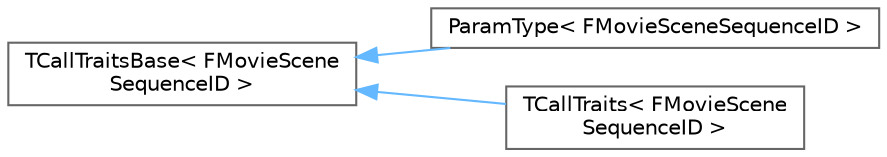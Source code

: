 digraph "Graphical Class Hierarchy"
{
 // INTERACTIVE_SVG=YES
 // LATEX_PDF_SIZE
  bgcolor="transparent";
  edge [fontname=Helvetica,fontsize=10,labelfontname=Helvetica,labelfontsize=10];
  node [fontname=Helvetica,fontsize=10,shape=box,height=0.2,width=0.4];
  rankdir="LR";
  Node0 [id="Node000000",label="TCallTraitsBase\< FMovieScene\lSequenceID \>",height=0.2,width=0.4,color="grey40", fillcolor="white", style="filled",URL="$d8/db5/structTCallTraitsBase.html",tooltip=" "];
  Node0 -> Node1 [id="edge6212_Node000000_Node000001",dir="back",color="steelblue1",style="solid",tooltip=" "];
  Node1 [id="Node000001",label="ParamType\< FMovieSceneSequenceID \>",height=0.2,width=0.4,color="grey40", fillcolor="white", style="filled",URL="$d5/dc6/structTCallTraits.html",tooltip=" "];
  Node0 -> Node2 [id="edge6213_Node000000_Node000002",dir="back",color="steelblue1",style="solid",tooltip=" "];
  Node2 [id="Node000002",label="TCallTraits\< FMovieScene\lSequenceID \>",height=0.2,width=0.4,color="grey40", fillcolor="white", style="filled",URL="$d5/dc6/structTCallTraits.html",tooltip=" "];
}
